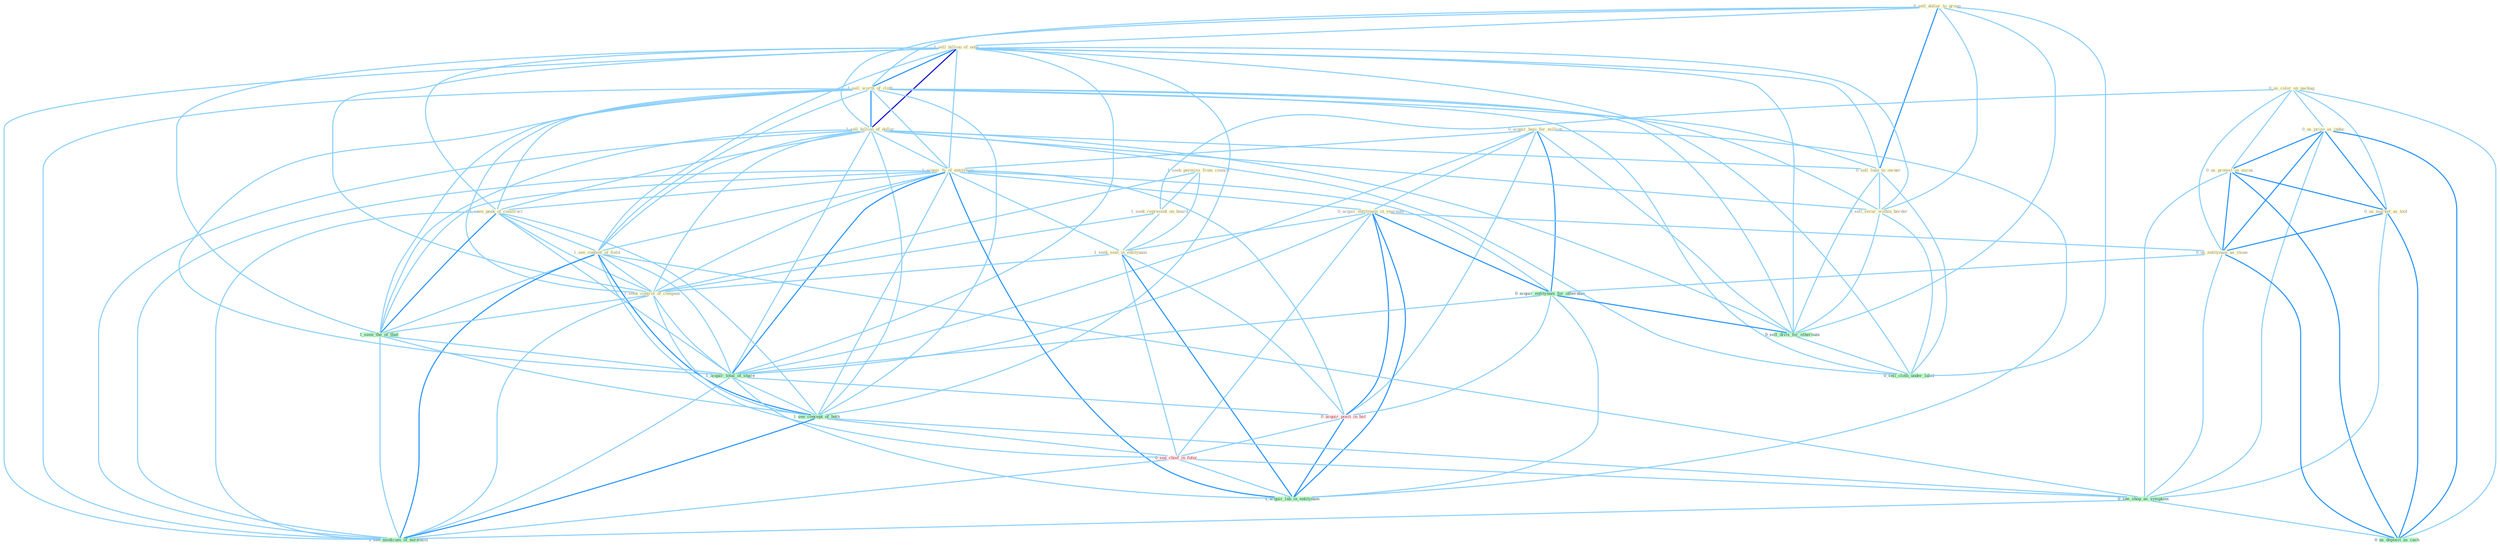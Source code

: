 Graph G{ 
    node
    [shape=polygon,style=filled,width=.5,height=.06,color="#BDFCC9",fixedsize=true,fontsize=4,
    fontcolor="#2f4f4f"];
    {node
    [color="#ffffe0", fontcolor="#8b7d6b"] "0_sell_dollar_to_group " "1_seek_permiss_from_council " "1_sell_billion_of_note " "0_acquir_busi_for_million " "1_sell_worth_of_cloth " "1_sell_billion_of_dollar " "0_us_color_on_packag " "1_acquir_%_of_entitynam " "0_sell_loan_to_owner " "1_seen_peak_of_construct " "0_acquir_entitynam_in_yearnum " "1_seek_represent_on_board " "1_seek_seat_in_entitynam " "0_us_prize_as_induc " "1_see_content_of_field " "0_us_protest_as_excus " "1_seek_control_of_compani " "0_us_market_as_tool " "0_sell_secur_within_border " "0_us_entitynam_as_stone "}
{node [color="#fff0f5", fontcolor="#b22222"] "0_acquir_posit_in_bid " "0_see_chief_in_futur "}
edge [color="#B0E2FF"];

	"0_sell_dollar_to_group " -- "1_sell_billion_of_note " [w="1", color="#87cefa" ];
	"0_sell_dollar_to_group " -- "1_sell_worth_of_cloth " [w="1", color="#87cefa" ];
	"0_sell_dollar_to_group " -- "1_sell_billion_of_dollar " [w="1", color="#87cefa" ];
	"0_sell_dollar_to_group " -- "0_sell_loan_to_owner " [w="2", color="#1e90ff" , len=0.8];
	"0_sell_dollar_to_group " -- "0_sell_secur_within_border " [w="1", color="#87cefa" ];
	"0_sell_dollar_to_group " -- "0_sell_divis_for_othernum " [w="1", color="#87cefa" ];
	"0_sell_dollar_to_group " -- "0_sell_cloth_under_label " [w="1", color="#87cefa" ];
	"1_seek_permiss_from_council " -- "1_seek_represent_on_board " [w="1", color="#87cefa" ];
	"1_seek_permiss_from_council " -- "1_seek_seat_in_entitynam " [w="1", color="#87cefa" ];
	"1_seek_permiss_from_council " -- "1_seek_control_of_compani " [w="1", color="#87cefa" ];
	"1_sell_billion_of_note " -- "1_sell_worth_of_cloth " [w="2", color="#1e90ff" , len=0.8];
	"1_sell_billion_of_note " -- "1_sell_billion_of_dollar " [w="3", color="#0000cd" , len=0.6];
	"1_sell_billion_of_note " -- "1_acquir_%_of_entitynam " [w="1", color="#87cefa" ];
	"1_sell_billion_of_note " -- "0_sell_loan_to_owner " [w="1", color="#87cefa" ];
	"1_sell_billion_of_note " -- "1_seen_peak_of_construct " [w="1", color="#87cefa" ];
	"1_sell_billion_of_note " -- "1_see_content_of_field " [w="1", color="#87cefa" ];
	"1_sell_billion_of_note " -- "1_seek_control_of_compani " [w="1", color="#87cefa" ];
	"1_sell_billion_of_note " -- "0_sell_secur_within_border " [w="1", color="#87cefa" ];
	"1_sell_billion_of_note " -- "1_seen_the_of_that " [w="1", color="#87cefa" ];
	"1_sell_billion_of_note " -- "0_sell_divis_for_othernum " [w="1", color="#87cefa" ];
	"1_sell_billion_of_note " -- "1_acquir_total_of_share " [w="1", color="#87cefa" ];
	"1_sell_billion_of_note " -- "0_sell_cloth_under_label " [w="1", color="#87cefa" ];
	"1_sell_billion_of_note " -- "1_see_concept_of_both " [w="1", color="#87cefa" ];
	"1_sell_billion_of_note " -- "1_see_modicum_of_normalci " [w="1", color="#87cefa" ];
	"0_acquir_busi_for_million " -- "1_acquir_%_of_entitynam " [w="1", color="#87cefa" ];
	"0_acquir_busi_for_million " -- "0_acquir_entitynam_in_yearnum " [w="1", color="#87cefa" ];
	"0_acquir_busi_for_million " -- "0_acquir_entitynam_for_othernum " [w="2", color="#1e90ff" , len=0.8];
	"0_acquir_busi_for_million " -- "0_sell_divis_for_othernum " [w="1", color="#87cefa" ];
	"0_acquir_busi_for_million " -- "1_acquir_total_of_share " [w="1", color="#87cefa" ];
	"0_acquir_busi_for_million " -- "0_acquir_posit_in_bid " [w="1", color="#87cefa" ];
	"0_acquir_busi_for_million " -- "1_acquir_lab_in_entitynam " [w="1", color="#87cefa" ];
	"1_sell_worth_of_cloth " -- "1_sell_billion_of_dollar " [w="2", color="#1e90ff" , len=0.8];
	"1_sell_worth_of_cloth " -- "1_acquir_%_of_entitynam " [w="1", color="#87cefa" ];
	"1_sell_worth_of_cloth " -- "0_sell_loan_to_owner " [w="1", color="#87cefa" ];
	"1_sell_worth_of_cloth " -- "1_seen_peak_of_construct " [w="1", color="#87cefa" ];
	"1_sell_worth_of_cloth " -- "1_see_content_of_field " [w="1", color="#87cefa" ];
	"1_sell_worth_of_cloth " -- "1_seek_control_of_compani " [w="1", color="#87cefa" ];
	"1_sell_worth_of_cloth " -- "0_sell_secur_within_border " [w="1", color="#87cefa" ];
	"1_sell_worth_of_cloth " -- "1_seen_the_of_that " [w="1", color="#87cefa" ];
	"1_sell_worth_of_cloth " -- "0_sell_divis_for_othernum " [w="1", color="#87cefa" ];
	"1_sell_worth_of_cloth " -- "1_acquir_total_of_share " [w="1", color="#87cefa" ];
	"1_sell_worth_of_cloth " -- "0_sell_cloth_under_label " [w="1", color="#87cefa" ];
	"1_sell_worth_of_cloth " -- "1_see_concept_of_both " [w="1", color="#87cefa" ];
	"1_sell_worth_of_cloth " -- "1_see_modicum_of_normalci " [w="1", color="#87cefa" ];
	"1_sell_billion_of_dollar " -- "1_acquir_%_of_entitynam " [w="1", color="#87cefa" ];
	"1_sell_billion_of_dollar " -- "0_sell_loan_to_owner " [w="1", color="#87cefa" ];
	"1_sell_billion_of_dollar " -- "1_seen_peak_of_construct " [w="1", color="#87cefa" ];
	"1_sell_billion_of_dollar " -- "1_see_content_of_field " [w="1", color="#87cefa" ];
	"1_sell_billion_of_dollar " -- "1_seek_control_of_compani " [w="1", color="#87cefa" ];
	"1_sell_billion_of_dollar " -- "0_sell_secur_within_border " [w="1", color="#87cefa" ];
	"1_sell_billion_of_dollar " -- "1_seen_the_of_that " [w="1", color="#87cefa" ];
	"1_sell_billion_of_dollar " -- "0_sell_divis_for_othernum " [w="1", color="#87cefa" ];
	"1_sell_billion_of_dollar " -- "1_acquir_total_of_share " [w="1", color="#87cefa" ];
	"1_sell_billion_of_dollar " -- "0_sell_cloth_under_label " [w="1", color="#87cefa" ];
	"1_sell_billion_of_dollar " -- "1_see_concept_of_both " [w="1", color="#87cefa" ];
	"1_sell_billion_of_dollar " -- "1_see_modicum_of_normalci " [w="1", color="#87cefa" ];
	"0_us_color_on_packag " -- "1_seek_represent_on_board " [w="1", color="#87cefa" ];
	"0_us_color_on_packag " -- "0_us_prize_as_induc " [w="1", color="#87cefa" ];
	"0_us_color_on_packag " -- "0_us_protest_as_excus " [w="1", color="#87cefa" ];
	"0_us_color_on_packag " -- "0_us_market_as_tool " [w="1", color="#87cefa" ];
	"0_us_color_on_packag " -- "0_us_entitynam_as_stone " [w="1", color="#87cefa" ];
	"0_us_color_on_packag " -- "0_us_deposit_as_cach " [w="1", color="#87cefa" ];
	"1_acquir_%_of_entitynam " -- "1_seen_peak_of_construct " [w="1", color="#87cefa" ];
	"1_acquir_%_of_entitynam " -- "0_acquir_entitynam_in_yearnum " [w="1", color="#87cefa" ];
	"1_acquir_%_of_entitynam " -- "1_seek_seat_in_entitynam " [w="1", color="#87cefa" ];
	"1_acquir_%_of_entitynam " -- "1_see_content_of_field " [w="1", color="#87cefa" ];
	"1_acquir_%_of_entitynam " -- "1_seek_control_of_compani " [w="1", color="#87cefa" ];
	"1_acquir_%_of_entitynam " -- "0_acquir_entitynam_for_othernum " [w="1", color="#87cefa" ];
	"1_acquir_%_of_entitynam " -- "1_seen_the_of_that " [w="1", color="#87cefa" ];
	"1_acquir_%_of_entitynam " -- "1_acquir_total_of_share " [w="2", color="#1e90ff" , len=0.8];
	"1_acquir_%_of_entitynam " -- "0_acquir_posit_in_bid " [w="1", color="#87cefa" ];
	"1_acquir_%_of_entitynam " -- "1_see_concept_of_both " [w="1", color="#87cefa" ];
	"1_acquir_%_of_entitynam " -- "1_acquir_lab_in_entitynam " [w="2", color="#1e90ff" , len=0.8];
	"1_acquir_%_of_entitynam " -- "1_see_modicum_of_normalci " [w="1", color="#87cefa" ];
	"0_sell_loan_to_owner " -- "0_sell_secur_within_border " [w="1", color="#87cefa" ];
	"0_sell_loan_to_owner " -- "0_sell_divis_for_othernum " [w="1", color="#87cefa" ];
	"0_sell_loan_to_owner " -- "0_sell_cloth_under_label " [w="1", color="#87cefa" ];
	"1_seen_peak_of_construct " -- "1_see_content_of_field " [w="1", color="#87cefa" ];
	"1_seen_peak_of_construct " -- "1_seek_control_of_compani " [w="1", color="#87cefa" ];
	"1_seen_peak_of_construct " -- "1_seen_the_of_that " [w="2", color="#1e90ff" , len=0.8];
	"1_seen_peak_of_construct " -- "1_acquir_total_of_share " [w="1", color="#87cefa" ];
	"1_seen_peak_of_construct " -- "1_see_concept_of_both " [w="1", color="#87cefa" ];
	"1_seen_peak_of_construct " -- "1_see_modicum_of_normalci " [w="1", color="#87cefa" ];
	"0_acquir_entitynam_in_yearnum " -- "1_seek_seat_in_entitynam " [w="1", color="#87cefa" ];
	"0_acquir_entitynam_in_yearnum " -- "0_us_entitynam_as_stone " [w="1", color="#87cefa" ];
	"0_acquir_entitynam_in_yearnum " -- "0_acquir_entitynam_for_othernum " [w="2", color="#1e90ff" , len=0.8];
	"0_acquir_entitynam_in_yearnum " -- "1_acquir_total_of_share " [w="1", color="#87cefa" ];
	"0_acquir_entitynam_in_yearnum " -- "0_acquir_posit_in_bid " [w="2", color="#1e90ff" , len=0.8];
	"0_acquir_entitynam_in_yearnum " -- "0_see_chief_in_futur " [w="1", color="#87cefa" ];
	"0_acquir_entitynam_in_yearnum " -- "1_acquir_lab_in_entitynam " [w="2", color="#1e90ff" , len=0.8];
	"1_seek_represent_on_board " -- "1_seek_seat_in_entitynam " [w="1", color="#87cefa" ];
	"1_seek_represent_on_board " -- "1_seek_control_of_compani " [w="1", color="#87cefa" ];
	"1_seek_seat_in_entitynam " -- "1_seek_control_of_compani " [w="1", color="#87cefa" ];
	"1_seek_seat_in_entitynam " -- "0_acquir_posit_in_bid " [w="1", color="#87cefa" ];
	"1_seek_seat_in_entitynam " -- "0_see_chief_in_futur " [w="1", color="#87cefa" ];
	"1_seek_seat_in_entitynam " -- "1_acquir_lab_in_entitynam " [w="2", color="#1e90ff" , len=0.8];
	"0_us_prize_as_induc " -- "0_us_protest_as_excus " [w="2", color="#1e90ff" , len=0.8];
	"0_us_prize_as_induc " -- "0_us_market_as_tool " [w="2", color="#1e90ff" , len=0.8];
	"0_us_prize_as_induc " -- "0_us_entitynam_as_stone " [w="2", color="#1e90ff" , len=0.8];
	"0_us_prize_as_induc " -- "0_see_shop_as_symptom " [w="1", color="#87cefa" ];
	"0_us_prize_as_induc " -- "0_us_deposit_as_cach " [w="2", color="#1e90ff" , len=0.8];
	"1_see_content_of_field " -- "1_seek_control_of_compani " [w="1", color="#87cefa" ];
	"1_see_content_of_field " -- "1_seen_the_of_that " [w="1", color="#87cefa" ];
	"1_see_content_of_field " -- "1_acquir_total_of_share " [w="1", color="#87cefa" ];
	"1_see_content_of_field " -- "1_see_concept_of_both " [w="2", color="#1e90ff" , len=0.8];
	"1_see_content_of_field " -- "0_see_chief_in_futur " [w="1", color="#87cefa" ];
	"1_see_content_of_field " -- "0_see_shop_as_symptom " [w="1", color="#87cefa" ];
	"1_see_content_of_field " -- "1_see_modicum_of_normalci " [w="2", color="#1e90ff" , len=0.8];
	"0_us_protest_as_excus " -- "0_us_market_as_tool " [w="2", color="#1e90ff" , len=0.8];
	"0_us_protest_as_excus " -- "0_us_entitynam_as_stone " [w="2", color="#1e90ff" , len=0.8];
	"0_us_protest_as_excus " -- "0_see_shop_as_symptom " [w="1", color="#87cefa" ];
	"0_us_protest_as_excus " -- "0_us_deposit_as_cach " [w="2", color="#1e90ff" , len=0.8];
	"1_seek_control_of_compani " -- "1_seen_the_of_that " [w="1", color="#87cefa" ];
	"1_seek_control_of_compani " -- "1_acquir_total_of_share " [w="1", color="#87cefa" ];
	"1_seek_control_of_compani " -- "1_see_concept_of_both " [w="1", color="#87cefa" ];
	"1_seek_control_of_compani " -- "1_see_modicum_of_normalci " [w="1", color="#87cefa" ];
	"0_us_market_as_tool " -- "0_us_entitynam_as_stone " [w="2", color="#1e90ff" , len=0.8];
	"0_us_market_as_tool " -- "0_see_shop_as_symptom " [w="1", color="#87cefa" ];
	"0_us_market_as_tool " -- "0_us_deposit_as_cach " [w="2", color="#1e90ff" , len=0.8];
	"0_sell_secur_within_border " -- "0_sell_divis_for_othernum " [w="1", color="#87cefa" ];
	"0_sell_secur_within_border " -- "0_sell_cloth_under_label " [w="1", color="#87cefa" ];
	"0_us_entitynam_as_stone " -- "0_acquir_entitynam_for_othernum " [w="1", color="#87cefa" ];
	"0_us_entitynam_as_stone " -- "0_see_shop_as_symptom " [w="1", color="#87cefa" ];
	"0_us_entitynam_as_stone " -- "0_us_deposit_as_cach " [w="2", color="#1e90ff" , len=0.8];
	"0_acquir_entitynam_for_othernum " -- "0_sell_divis_for_othernum " [w="2", color="#1e90ff" , len=0.8];
	"0_acquir_entitynam_for_othernum " -- "1_acquir_total_of_share " [w="1", color="#87cefa" ];
	"0_acquir_entitynam_for_othernum " -- "0_acquir_posit_in_bid " [w="1", color="#87cefa" ];
	"0_acquir_entitynam_for_othernum " -- "1_acquir_lab_in_entitynam " [w="1", color="#87cefa" ];
	"1_seen_the_of_that " -- "1_acquir_total_of_share " [w="1", color="#87cefa" ];
	"1_seen_the_of_that " -- "1_see_concept_of_both " [w="1", color="#87cefa" ];
	"1_seen_the_of_that " -- "1_see_modicum_of_normalci " [w="1", color="#87cefa" ];
	"0_sell_divis_for_othernum " -- "0_sell_cloth_under_label " [w="1", color="#87cefa" ];
	"1_acquir_total_of_share " -- "0_acquir_posit_in_bid " [w="1", color="#87cefa" ];
	"1_acquir_total_of_share " -- "1_see_concept_of_both " [w="1", color="#87cefa" ];
	"1_acquir_total_of_share " -- "1_acquir_lab_in_entitynam " [w="1", color="#87cefa" ];
	"1_acquir_total_of_share " -- "1_see_modicum_of_normalci " [w="1", color="#87cefa" ];
	"0_acquir_posit_in_bid " -- "0_see_chief_in_futur " [w="1", color="#87cefa" ];
	"0_acquir_posit_in_bid " -- "1_acquir_lab_in_entitynam " [w="2", color="#1e90ff" , len=0.8];
	"1_see_concept_of_both " -- "0_see_chief_in_futur " [w="1", color="#87cefa" ];
	"1_see_concept_of_both " -- "0_see_shop_as_symptom " [w="1", color="#87cefa" ];
	"1_see_concept_of_both " -- "1_see_modicum_of_normalci " [w="2", color="#1e90ff" , len=0.8];
	"0_see_chief_in_futur " -- "0_see_shop_as_symptom " [w="1", color="#87cefa" ];
	"0_see_chief_in_futur " -- "1_acquir_lab_in_entitynam " [w="1", color="#87cefa" ];
	"0_see_chief_in_futur " -- "1_see_modicum_of_normalci " [w="1", color="#87cefa" ];
	"0_see_shop_as_symptom " -- "0_us_deposit_as_cach " [w="1", color="#87cefa" ];
	"0_see_shop_as_symptom " -- "1_see_modicum_of_normalci " [w="1", color="#87cefa" ];
}